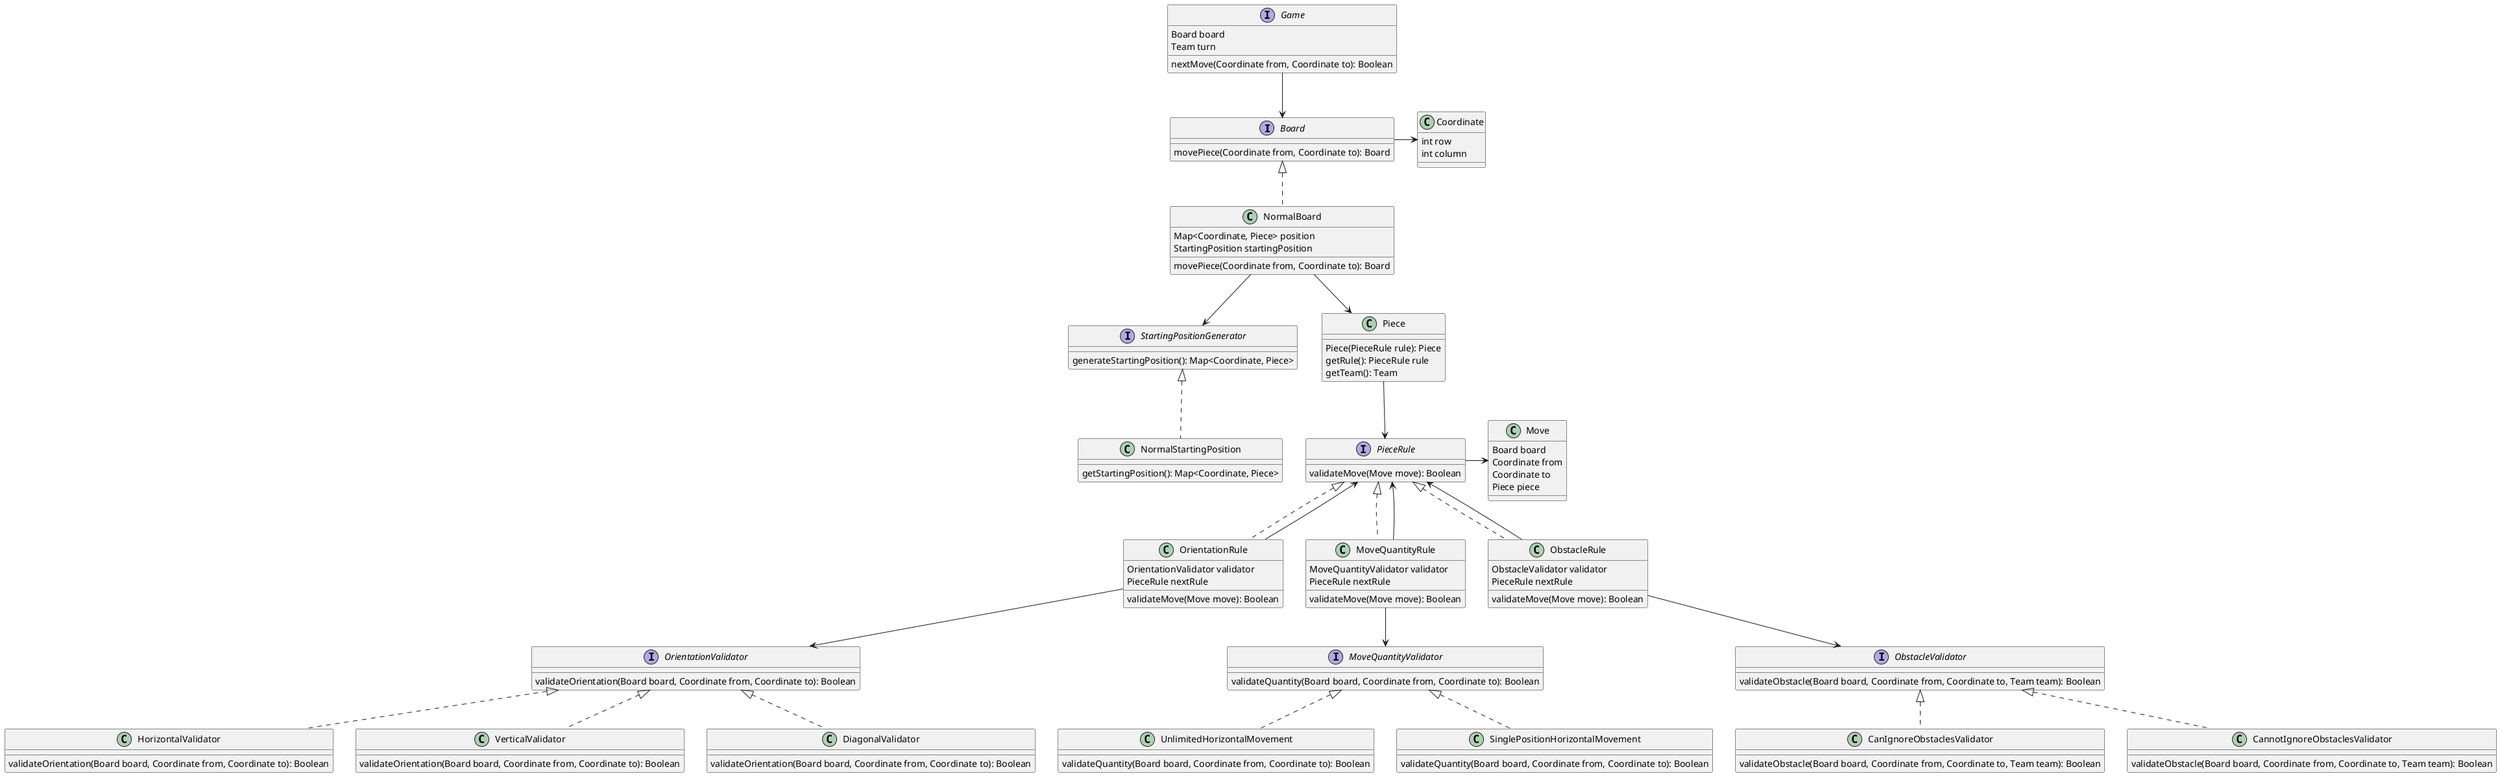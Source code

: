 @startuml

'Board Module
interface Board {
    movePiece(Coordinate from, Coordinate to): Board
}

class NormalBoard implements Board {
    Map<Coordinate, Piece> position
    StartingPosition startingPosition
    movePiece(Coordinate from, Coordinate to): Board
}

class Coordinate {
    int row
    int column
}

interface StartingPositionGenerator {
    generateStartingPosition(): Map<Coordinate, Piece>
}

class NormalStartingPosition implements StartingPositionGenerator{
    getStartingPosition(): Map<Coordinate, Piece>
}

Board -> Coordinate
NormalBoard --> StartingPositionGenerator
NormalBoard --> Piece

'Board Module

'Piece Module
class Piece {
    Piece(PieceRule rule): Piece
    getRule(): PieceRule rule
    getTeam(): Team
}

interface PieceRule {
    validateMove(Move move): Boolean
}

class Move {
    Board board
    Coordinate from
    Coordinate to
    Piece piece
}

class OrientationRule implements PieceRule {
    OrientationValidator validator
    PieceRule nextRule

    validateMove(Move move): Boolean
}

interface OrientationValidator {
    validateOrientation(Board board, Coordinate from, Coordinate to): Boolean
}

class HorizontalValidator implements OrientationValidator {
    validateOrientation(Board board, Coordinate from, Coordinate to): Boolean
}

class VerticalValidator implements OrientationValidator {
    validateOrientation(Board board, Coordinate from, Coordinate to): Boolean
}

class DiagonalValidator implements OrientationValidator {
    validateOrientation(Board board, Coordinate from, Coordinate to): Boolean
}

class MoveQuantityRule implements PieceRule {
    MoveQuantityValidator validator
    PieceRule nextRule

    validateMove(Move move): Boolean
}

interface MoveQuantityValidator {
    validateQuantity(Board board, Coordinate from, Coordinate to): Boolean
}

class UnlimitedHorizontalMovement implements MoveQuantityValidator {
    validateQuantity(Board board, Coordinate from, Coordinate to): Boolean
}

class SinglePositionHorizontalMovement implements MoveQuantityValidator {
    validateQuantity(Board board, Coordinate from, Coordinate to): Boolean
}

class ObstacleRule implements PieceRule{
    ObstacleValidator validator
    PieceRule nextRule

    validateMove(Move move): Boolean
}

interface ObstacleValidator {
    validateObstacle(Board board, Coordinate from, Coordinate to, Team team): Boolean
}

class CanIgnoreObstaclesValidator implements ObstacleValidator {
    validateObstacle(Board board, Coordinate from, Coordinate to, Team team): Boolean
}
class CannotIgnoreObstaclesValidator implements ObstacleValidator {
    validateObstacle(Board board, Coordinate from, Coordinate to, Team team): Boolean
}

Piece --> PieceRule
PieceRule -> Move
OrientationRule --> PieceRule
OrientationRule --> OrientationValidator
MoveQuantityRule --> PieceRule
MoveQuantityRule --> MoveQuantityValidator
ObstacleRule --> PieceRule
ObstacleRule --> ObstacleValidator
'Piece Module

'Game Module
interface Game {
    Board board
    Team turn
    nextMove(Coordinate from, Coordinate to): Boolean
}

Game --> Board
'Game Module

@enduml
